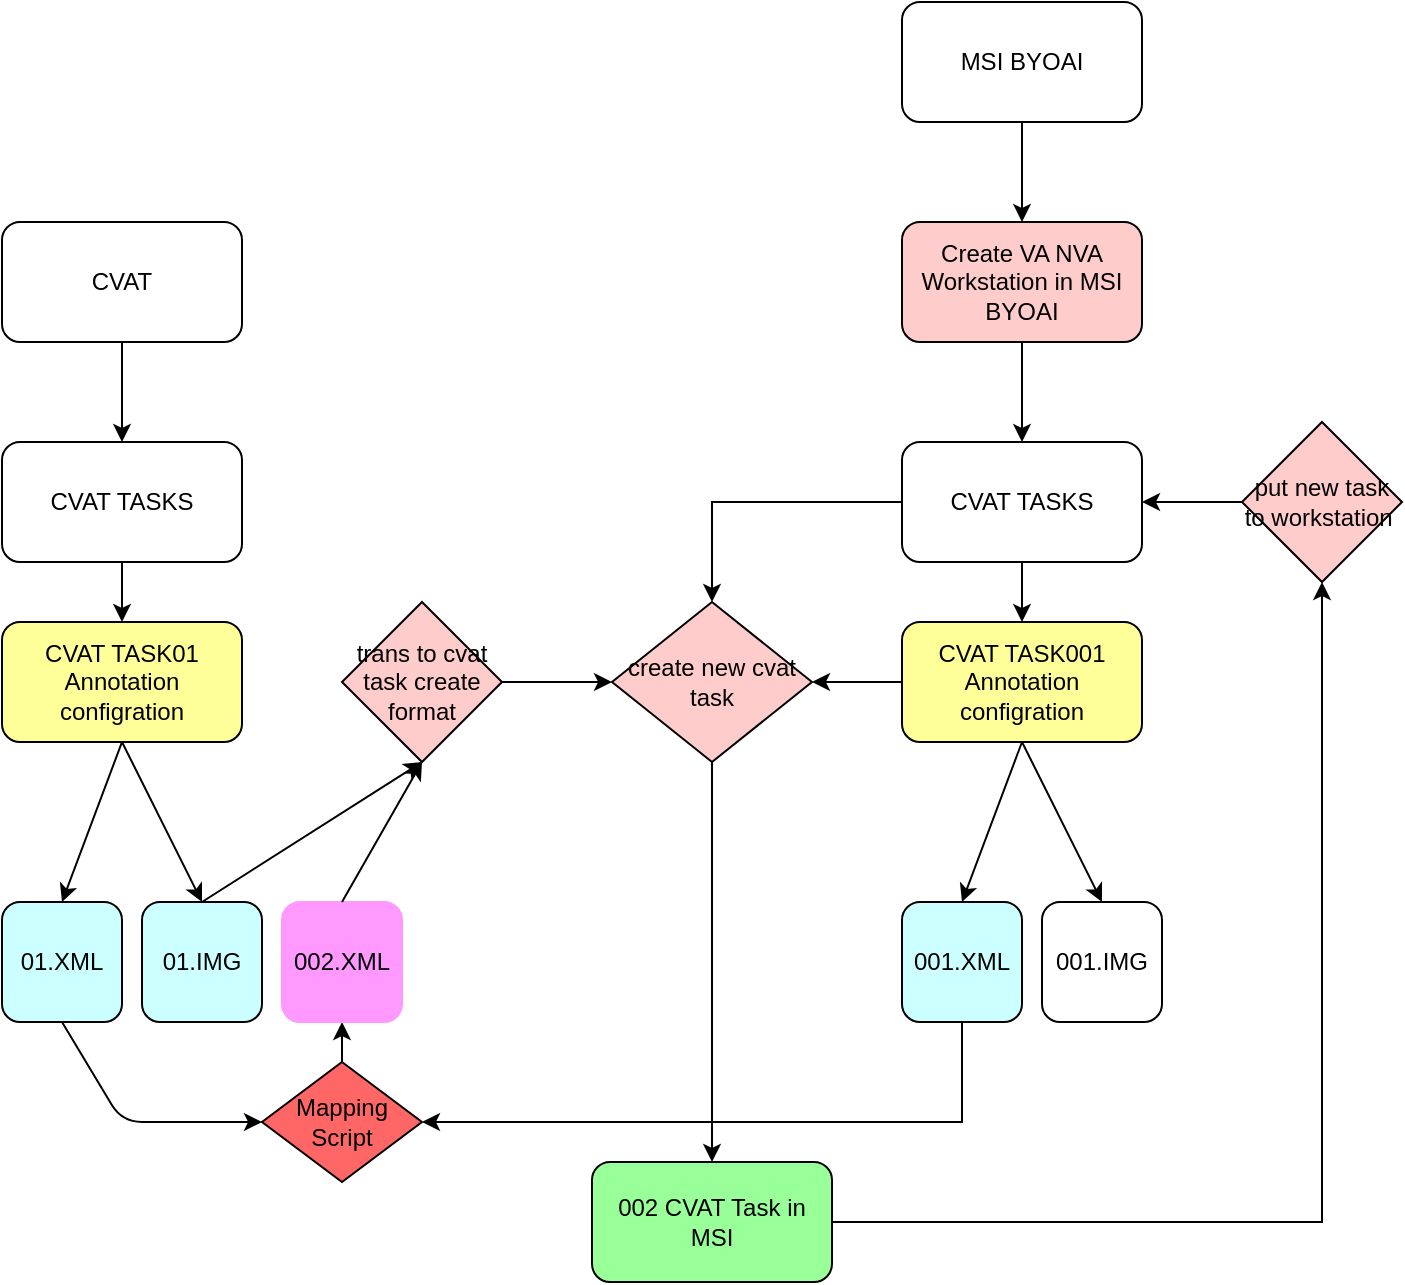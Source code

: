 <mxfile version="15.0.2" type="github">
  <diagram id="uShn4_YHinxp-DKjPIYS" name="Page-1">
    <mxGraphModel dx="1550" dy="663" grid="1" gridSize="10" guides="1" tooltips="1" connect="1" arrows="1" fold="1" page="1" pageScale="1" pageWidth="850" pageHeight="1100" math="0" shadow="0">
      <root>
        <mxCell id="0" />
        <mxCell id="1" parent="0" />
        <mxCell id="4qYPAmRgovbWjJGFVaSB-8" value="Create VA NVA Workstation in MSI BYOAI" style="rounded=1;whiteSpace=wrap;html=1;fillColor=#FFCCCC;" vertex="1" parent="1">
          <mxGeometry x="570" y="600" width="120" height="60" as="geometry" />
        </mxCell>
        <mxCell id="4qYPAmRgovbWjJGFVaSB-14" style="edgeStyle=orthogonalEdgeStyle;rounded=0;orthogonalLoop=1;jettySize=auto;html=1;entryX=0.5;entryY=0;entryDx=0;entryDy=0;" edge="1" parent="1" source="4qYPAmRgovbWjJGFVaSB-10" target="4qYPAmRgovbWjJGFVaSB-13">
          <mxGeometry relative="1" as="geometry" />
        </mxCell>
        <mxCell id="4qYPAmRgovbWjJGFVaSB-28" style="edgeStyle=orthogonalEdgeStyle;rounded=0;orthogonalLoop=1;jettySize=auto;html=1;entryX=0.5;entryY=0;entryDx=0;entryDy=0;" edge="1" parent="1" source="4qYPAmRgovbWjJGFVaSB-10" target="4qYPAmRgovbWjJGFVaSB-32">
          <mxGeometry relative="1" as="geometry">
            <mxPoint x="400" y="940" as="targetPoint" />
          </mxGeometry>
        </mxCell>
        <mxCell id="4qYPAmRgovbWjJGFVaSB-10" value="CVAT TASKS" style="rounded=1;whiteSpace=wrap;html=1;" vertex="1" parent="1">
          <mxGeometry x="570" y="710" width="120" height="60" as="geometry" />
        </mxCell>
        <mxCell id="4qYPAmRgovbWjJGFVaSB-11" value="" style="endArrow=classic;html=1;exitX=0.5;exitY=1;exitDx=0;exitDy=0;entryX=0.5;entryY=0;entryDx=0;entryDy=0;" edge="1" parent="1" source="4qYPAmRgovbWjJGFVaSB-8" target="4qYPAmRgovbWjJGFVaSB-10">
          <mxGeometry width="50" height="50" relative="1" as="geometry">
            <mxPoint x="400" y="580" as="sourcePoint" />
            <mxPoint x="450" y="530" as="targetPoint" />
          </mxGeometry>
        </mxCell>
        <mxCell id="4qYPAmRgovbWjJGFVaSB-35" style="edgeStyle=orthogonalEdgeStyle;rounded=0;orthogonalLoop=1;jettySize=auto;html=1;entryX=1;entryY=0.5;entryDx=0;entryDy=0;" edge="1" parent="1" source="4qYPAmRgovbWjJGFVaSB-13" target="4qYPAmRgovbWjJGFVaSB-32">
          <mxGeometry relative="1" as="geometry" />
        </mxCell>
        <mxCell id="4qYPAmRgovbWjJGFVaSB-13" value="CVAT TASK001&lt;br&gt;Annotation configration" style="rounded=1;whiteSpace=wrap;html=1;fillColor=#FFFF99;" vertex="1" parent="1">
          <mxGeometry x="570" y="800" width="120" height="60" as="geometry" />
        </mxCell>
        <mxCell id="4qYPAmRgovbWjJGFVaSB-20" style="edgeStyle=orthogonalEdgeStyle;rounded=0;orthogonalLoop=1;jettySize=auto;html=1;entryX=0.5;entryY=0;entryDx=0;entryDy=0;" edge="1" parent="1" source="4qYPAmRgovbWjJGFVaSB-15" target="4qYPAmRgovbWjJGFVaSB-18">
          <mxGeometry relative="1" as="geometry" />
        </mxCell>
        <mxCell id="4qYPAmRgovbWjJGFVaSB-15" value="CVAT" style="rounded=1;whiteSpace=wrap;html=1;" vertex="1" parent="1">
          <mxGeometry x="120" y="600" width="120" height="60" as="geometry" />
        </mxCell>
        <mxCell id="4qYPAmRgovbWjJGFVaSB-17" style="edgeStyle=orthogonalEdgeStyle;rounded=0;orthogonalLoop=1;jettySize=auto;html=1;entryX=0.5;entryY=0;entryDx=0;entryDy=0;" edge="1" parent="1" source="4qYPAmRgovbWjJGFVaSB-18" target="4qYPAmRgovbWjJGFVaSB-19">
          <mxGeometry relative="1" as="geometry" />
        </mxCell>
        <mxCell id="4qYPAmRgovbWjJGFVaSB-18" value="CVAT TASKS" style="rounded=1;whiteSpace=wrap;html=1;" vertex="1" parent="1">
          <mxGeometry x="120" y="710" width="120" height="60" as="geometry" />
        </mxCell>
        <mxCell id="4qYPAmRgovbWjJGFVaSB-19" value="CVAT TASK01&lt;br&gt;Annotation configration" style="rounded=1;whiteSpace=wrap;html=1;fillColor=#FFFF99;" vertex="1" parent="1">
          <mxGeometry x="120" y="800" width="120" height="60" as="geometry" />
        </mxCell>
        <mxCell id="4qYPAmRgovbWjJGFVaSB-22" value="" style="endArrow=classic;html=1;exitX=0.5;exitY=1;exitDx=0;exitDy=0;entryX=0.5;entryY=0;entryDx=0;entryDy=0;" edge="1" parent="1" source="4qYPAmRgovbWjJGFVaSB-13" target="4qYPAmRgovbWjJGFVaSB-23">
          <mxGeometry width="50" height="50" relative="1" as="geometry">
            <mxPoint x="400" y="720" as="sourcePoint" />
            <mxPoint x="630" y="930" as="targetPoint" />
          </mxGeometry>
        </mxCell>
        <mxCell id="4qYPAmRgovbWjJGFVaSB-48" style="edgeStyle=orthogonalEdgeStyle;rounded=0;orthogonalLoop=1;jettySize=auto;html=1;entryX=1;entryY=0.5;entryDx=0;entryDy=0;" edge="1" parent="1" source="4qYPAmRgovbWjJGFVaSB-23" target="4qYPAmRgovbWjJGFVaSB-36">
          <mxGeometry relative="1" as="geometry">
            <Array as="points">
              <mxPoint x="600" y="1050" />
            </Array>
          </mxGeometry>
        </mxCell>
        <mxCell id="4qYPAmRgovbWjJGFVaSB-23" value="001.XML" style="rounded=1;whiteSpace=wrap;html=1;fillColor=#CCFFFF;" vertex="1" parent="1">
          <mxGeometry x="570" y="940" width="60" height="60" as="geometry" />
        </mxCell>
        <mxCell id="4qYPAmRgovbWjJGFVaSB-25" value="01.XML" style="rounded=1;whiteSpace=wrap;html=1;fillColor=#CCFFFF;" vertex="1" parent="1">
          <mxGeometry x="120" y="940" width="60" height="60" as="geometry" />
        </mxCell>
        <mxCell id="4qYPAmRgovbWjJGFVaSB-27" value="" style="endArrow=classic;html=1;exitX=0.5;exitY=0;exitDx=0;exitDy=0;entryX=0.5;entryY=1;entryDx=0;entryDy=0;" edge="1" parent="1" source="4qYPAmRgovbWjJGFVaSB-36" target="4qYPAmRgovbWjJGFVaSB-31">
          <mxGeometry width="50" height="50" relative="1" as="geometry">
            <mxPoint x="400" y="900" as="sourcePoint" />
            <mxPoint x="300" y="970" as="targetPoint" />
            <Array as="points" />
          </mxGeometry>
        </mxCell>
        <mxCell id="4qYPAmRgovbWjJGFVaSB-31" value="002.XML" style="rounded=1;whiteSpace=wrap;html=1;fillColor=#FF99FF;strokeColor=#FF99FF;" vertex="1" parent="1">
          <mxGeometry x="260" y="940" width="60" height="60" as="geometry" />
        </mxCell>
        <mxCell id="4qYPAmRgovbWjJGFVaSB-32" value="create new cvat task" style="rhombus;whiteSpace=wrap;html=1;fillColor=#FFCCCC;" vertex="1" parent="1">
          <mxGeometry x="425" y="790" width="100" height="80" as="geometry" />
        </mxCell>
        <mxCell id="4qYPAmRgovbWjJGFVaSB-36" value="Mapping&lt;br&gt;Script" style="rhombus;whiteSpace=wrap;html=1;fillColor=#FF6666;" vertex="1" parent="1">
          <mxGeometry x="250" y="1020" width="80" height="60" as="geometry" />
        </mxCell>
        <mxCell id="4qYPAmRgovbWjJGFVaSB-37" value="" style="endArrow=classic;html=1;exitX=0.5;exitY=1;exitDx=0;exitDy=0;entryX=0;entryY=0.5;entryDx=0;entryDy=0;" edge="1" parent="1" source="4qYPAmRgovbWjJGFVaSB-25" target="4qYPAmRgovbWjJGFVaSB-36">
          <mxGeometry width="50" height="50" relative="1" as="geometry">
            <mxPoint x="400" y="940" as="sourcePoint" />
            <mxPoint x="450" y="890" as="targetPoint" />
            <Array as="points">
              <mxPoint x="180" y="1050" />
            </Array>
          </mxGeometry>
        </mxCell>
        <mxCell id="4qYPAmRgovbWjJGFVaSB-38" value="01.IMG" style="rounded=1;whiteSpace=wrap;html=1;fillColor=#CCFFFF;" vertex="1" parent="1">
          <mxGeometry x="190" y="940" width="60" height="60" as="geometry" />
        </mxCell>
        <mxCell id="4qYPAmRgovbWjJGFVaSB-39" value="" style="endArrow=classic;html=1;exitX=0.5;exitY=1;exitDx=0;exitDy=0;entryX=0.5;entryY=0;entryDx=0;entryDy=0;" edge="1" parent="1" source="4qYPAmRgovbWjJGFVaSB-19" target="4qYPAmRgovbWjJGFVaSB-25">
          <mxGeometry width="50" height="50" relative="1" as="geometry">
            <mxPoint x="400" y="870" as="sourcePoint" />
            <mxPoint x="450" y="820" as="targetPoint" />
          </mxGeometry>
        </mxCell>
        <mxCell id="4qYPAmRgovbWjJGFVaSB-40" value="" style="endArrow=classic;html=1;exitX=0.5;exitY=1;exitDx=0;exitDy=0;entryX=0.5;entryY=0;entryDx=0;entryDy=0;" edge="1" parent="1" source="4qYPAmRgovbWjJGFVaSB-19" target="4qYPAmRgovbWjJGFVaSB-38">
          <mxGeometry width="50" height="50" relative="1" as="geometry">
            <mxPoint x="400" y="870" as="sourcePoint" />
            <mxPoint x="450" y="820" as="targetPoint" />
          </mxGeometry>
        </mxCell>
        <mxCell id="4qYPAmRgovbWjJGFVaSB-44" value="" style="endArrow=classic;html=1;exitX=0.5;exitY=1;exitDx=0;exitDy=0;entryX=0.5;entryY=0;entryDx=0;entryDy=0;" edge="1" parent="1" source="4qYPAmRgovbWjJGFVaSB-13" target="4qYPAmRgovbWjJGFVaSB-46">
          <mxGeometry width="50" height="50" relative="1" as="geometry">
            <mxPoint x="400" y="870" as="sourcePoint" />
            <mxPoint x="710" y="940" as="targetPoint" />
          </mxGeometry>
        </mxCell>
        <mxCell id="4qYPAmRgovbWjJGFVaSB-46" value="001.IMG" style="rounded=1;whiteSpace=wrap;html=1;" vertex="1" parent="1">
          <mxGeometry x="640" y="940" width="60" height="60" as="geometry" />
        </mxCell>
        <mxCell id="4qYPAmRgovbWjJGFVaSB-51" value="" style="endArrow=classic;html=1;exitX=0.5;exitY=1;exitDx=0;exitDy=0;" edge="1" parent="1" source="4qYPAmRgovbWjJGFVaSB-32" target="4qYPAmRgovbWjJGFVaSB-52">
          <mxGeometry width="50" height="50" relative="1" as="geometry">
            <mxPoint x="400" y="870" as="sourcePoint" />
            <mxPoint x="390" y="1130" as="targetPoint" />
          </mxGeometry>
        </mxCell>
        <mxCell id="4qYPAmRgovbWjJGFVaSB-65" style="edgeStyle=orthogonalEdgeStyle;rounded=0;orthogonalLoop=1;jettySize=auto;html=1;entryX=0.5;entryY=1;entryDx=0;entryDy=0;" edge="1" parent="1" source="4qYPAmRgovbWjJGFVaSB-52" target="4qYPAmRgovbWjJGFVaSB-62">
          <mxGeometry relative="1" as="geometry" />
        </mxCell>
        <mxCell id="4qYPAmRgovbWjJGFVaSB-52" value="002 CVAT Task in MSI" style="rounded=1;whiteSpace=wrap;html=1;fillColor=#99FF99;" vertex="1" parent="1">
          <mxGeometry x="415" y="1070" width="120" height="60" as="geometry" />
        </mxCell>
        <mxCell id="4qYPAmRgovbWjJGFVaSB-54" style="edgeStyle=orthogonalEdgeStyle;rounded=0;orthogonalLoop=1;jettySize=auto;html=1;entryX=0.5;entryY=0;entryDx=0;entryDy=0;" edge="1" parent="1" source="4qYPAmRgovbWjJGFVaSB-53" target="4qYPAmRgovbWjJGFVaSB-8">
          <mxGeometry relative="1" as="geometry" />
        </mxCell>
        <mxCell id="4qYPAmRgovbWjJGFVaSB-53" value="MSI BYOAI" style="rounded=1;whiteSpace=wrap;html=1;fillColor=none;" vertex="1" parent="1">
          <mxGeometry x="570" y="490" width="120" height="60" as="geometry" />
        </mxCell>
        <mxCell id="4qYPAmRgovbWjJGFVaSB-56" value="" style="endArrow=classic;html=1;exitX=0.5;exitY=0;exitDx=0;exitDy=0;entryX=0.5;entryY=1;entryDx=0;entryDy=0;" edge="1" parent="1" source="4qYPAmRgovbWjJGFVaSB-38" target="4qYPAmRgovbWjJGFVaSB-59">
          <mxGeometry width="50" height="50" relative="1" as="geometry">
            <mxPoint x="400" y="880" as="sourcePoint" />
            <mxPoint x="270" y="870" as="targetPoint" />
          </mxGeometry>
        </mxCell>
        <mxCell id="4qYPAmRgovbWjJGFVaSB-57" value="" style="endArrow=classic;html=1;exitX=0.5;exitY=0;exitDx=0;exitDy=0;entryX=0.5;entryY=1;entryDx=0;entryDy=0;" edge="1" parent="1" source="4qYPAmRgovbWjJGFVaSB-31" target="4qYPAmRgovbWjJGFVaSB-59">
          <mxGeometry width="50" height="50" relative="1" as="geometry">
            <mxPoint x="400" y="880" as="sourcePoint" />
            <mxPoint x="300" y="910" as="targetPoint" />
          </mxGeometry>
        </mxCell>
        <mxCell id="4qYPAmRgovbWjJGFVaSB-60" style="edgeStyle=orthogonalEdgeStyle;rounded=0;orthogonalLoop=1;jettySize=auto;html=1;entryX=0;entryY=0.5;entryDx=0;entryDy=0;" edge="1" parent="1" source="4qYPAmRgovbWjJGFVaSB-59" target="4qYPAmRgovbWjJGFVaSB-32">
          <mxGeometry relative="1" as="geometry" />
        </mxCell>
        <mxCell id="4qYPAmRgovbWjJGFVaSB-59" value="trans to cvat task create format" style="rhombus;whiteSpace=wrap;html=1;fillColor=#FFCCCC;" vertex="1" parent="1">
          <mxGeometry x="290" y="790" width="80" height="80" as="geometry" />
        </mxCell>
        <mxCell id="4qYPAmRgovbWjJGFVaSB-64" style="edgeStyle=orthogonalEdgeStyle;rounded=0;orthogonalLoop=1;jettySize=auto;html=1;entryX=1;entryY=0.5;entryDx=0;entryDy=0;" edge="1" parent="1" source="4qYPAmRgovbWjJGFVaSB-62" target="4qYPAmRgovbWjJGFVaSB-10">
          <mxGeometry relative="1" as="geometry" />
        </mxCell>
        <mxCell id="4qYPAmRgovbWjJGFVaSB-62" value="put new task to workstation&amp;nbsp;" style="rhombus;whiteSpace=wrap;html=1;strokeColor=#000000;fillColor=#FFCCCC;" vertex="1" parent="1">
          <mxGeometry x="740" y="700" width="80" height="80" as="geometry" />
        </mxCell>
      </root>
    </mxGraphModel>
  </diagram>
</mxfile>
